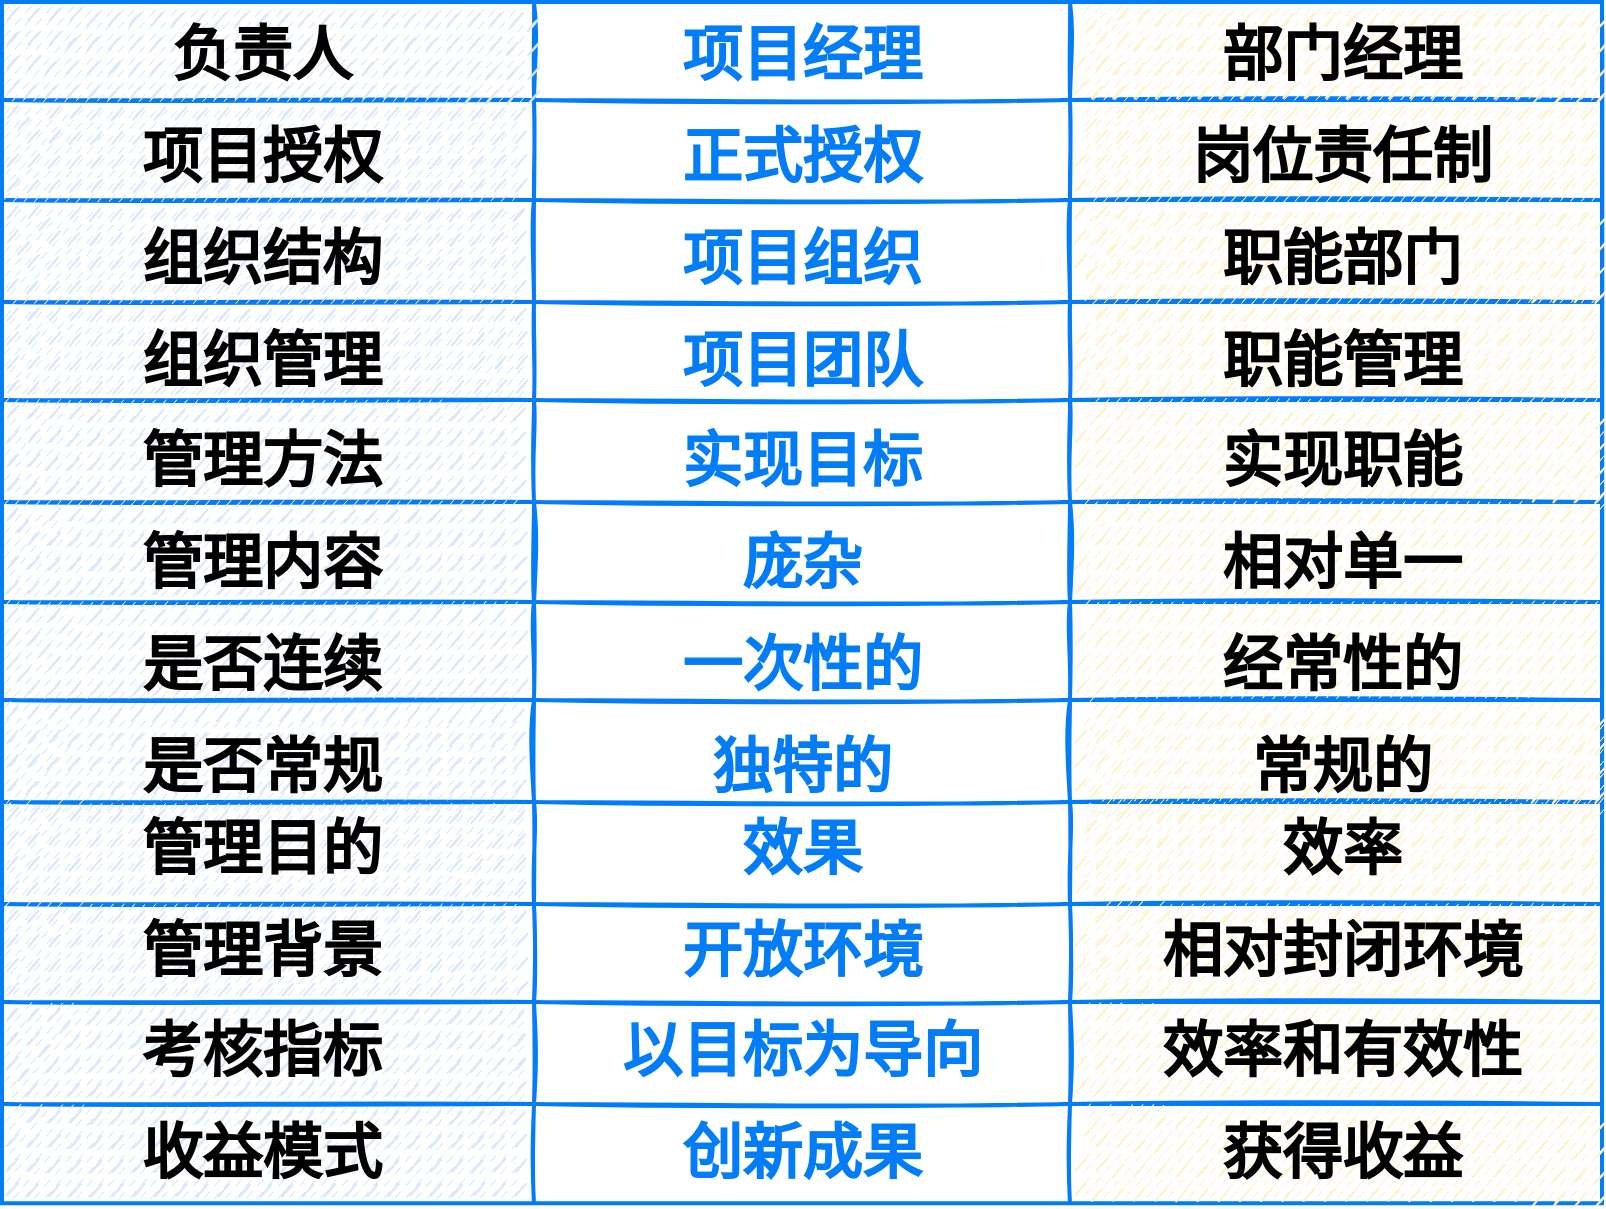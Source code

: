 <mxfile version="16.1.2" type="device"><diagram name="Page-1" id="bd83a815-5ea8-2e97-e5ec-87c9f400f2fa"><mxGraphModel dx="1106" dy="997" grid="1" gridSize="10" guides="1" tooltips="1" connect="1" arrows="1" fold="1" page="1" pageScale="1.5" pageWidth="1600" pageHeight="900" background="none" math="0" shadow="0"><root><mxCell id="0" style=";html=1;"/><mxCell id="1" style=";html=1;" parent="0"/><mxCell id="JSlPbqLcjBljS84TKPxO-15" value="" style="shape=table;html=1;whiteSpace=wrap;startSize=0;container=1;collapsible=0;childLayout=tableLayout;sketch=1;fillColor=none;strokeColor=#027CF7;strokeWidth=2;" parent="1" vertex="1"><mxGeometry x="40" y="40.003" width="800" height="600.625" as="geometry"/></mxCell><mxCell id="JSlPbqLcjBljS84TKPxO-16" value="" style="shape=partialRectangle;html=1;whiteSpace=wrap;collapsible=0;dropTarget=0;pointerEvents=0;fillColor=none;top=0;left=0;bottom=0;right=0;points=[[0,0.5],[1,0.5]];portConstraint=eastwest;sketch=1;strokeColor=#027CF7;strokeWidth=2;" parent="JSlPbqLcjBljS84TKPxO-15" vertex="1"><mxGeometry width="800" height="49" as="geometry"/></mxCell><mxCell id="JSlPbqLcjBljS84TKPxO-17" value="" style="shape=partialRectangle;html=1;whiteSpace=wrap;connectable=0;fillColor=#dae8fc;top=0;left=0;bottom=0;right=0;overflow=hidden;pointerEvents=1;sketch=1;strokeColor=none;strokeWidth=2;fillStyle=dashed;" parent="JSlPbqLcjBljS84TKPxO-16" vertex="1"><mxGeometry width="266" height="49" as="geometry"><mxRectangle width="266" height="49" as="alternateBounds"/></mxGeometry></mxCell><mxCell id="JSlPbqLcjBljS84TKPxO-18" value="" style="shape=partialRectangle;html=1;whiteSpace=wrap;connectable=0;fillColor=none;top=0;left=0;bottom=0;right=0;overflow=hidden;pointerEvents=1;sketch=1;strokeColor=#027CF7;strokeWidth=2;" parent="JSlPbqLcjBljS84TKPxO-16" vertex="1"><mxGeometry x="266" width="268" height="49" as="geometry"><mxRectangle width="268" height="49" as="alternateBounds"/></mxGeometry></mxCell><mxCell id="JSlPbqLcjBljS84TKPxO-19" value="" style="shape=partialRectangle;html=1;whiteSpace=wrap;connectable=0;fillColor=#fff2cc;top=0;left=0;bottom=0;right=0;overflow=hidden;pointerEvents=1;sketch=1;strokeColor=none;strokeWidth=2;fillStyle=dashed;" parent="JSlPbqLcjBljS84TKPxO-16" vertex="1"><mxGeometry x="534" width="266" height="49" as="geometry"><mxRectangle width="266" height="49" as="alternateBounds"/></mxGeometry></mxCell><mxCell id="JSlPbqLcjBljS84TKPxO-20" value="" style="shape=partialRectangle;html=1;whiteSpace=wrap;collapsible=0;dropTarget=0;pointerEvents=0;fillColor=none;top=0;left=0;bottom=0;right=0;points=[[0,0.5],[1,0.5]];portConstraint=eastwest;sketch=1;strokeColor=#6c8ebf;strokeWidth=2;fillStyle=cross-hatch;" parent="JSlPbqLcjBljS84TKPxO-15" vertex="1"><mxGeometry y="49" width="800" height="50" as="geometry"/></mxCell><mxCell id="JSlPbqLcjBljS84TKPxO-21" value="" style="shape=partialRectangle;html=1;whiteSpace=wrap;connectable=0;fillColor=#dae8fc;top=0;left=0;bottom=0;right=0;overflow=hidden;pointerEvents=1;sketch=1;strokeColor=none;strokeWidth=2;fillStyle=dashed;" parent="JSlPbqLcjBljS84TKPxO-20" vertex="1"><mxGeometry width="266" height="50" as="geometry"><mxRectangle width="266" height="50" as="alternateBounds"/></mxGeometry></mxCell><mxCell id="JSlPbqLcjBljS84TKPxO-22" value="" style="shape=partialRectangle;html=1;whiteSpace=wrap;connectable=0;fillColor=none;top=0;left=0;bottom=0;right=0;overflow=hidden;pointerEvents=1;sketch=1;strokeColor=#6c8ebf;strokeWidth=2;fillStyle=cross-hatch;" parent="JSlPbqLcjBljS84TKPxO-20" vertex="1"><mxGeometry x="266" width="268" height="50" as="geometry"><mxRectangle width="268" height="50" as="alternateBounds"/></mxGeometry></mxCell><mxCell id="JSlPbqLcjBljS84TKPxO-23" value="" style="shape=partialRectangle;html=1;whiteSpace=wrap;connectable=0;fillColor=#fff2cc;top=0;left=0;bottom=0;right=0;overflow=hidden;pointerEvents=1;sketch=1;strokeColor=none;strokeWidth=2;fillStyle=dashed;" parent="JSlPbqLcjBljS84TKPxO-20" vertex="1"><mxGeometry x="534" width="266" height="50" as="geometry"><mxRectangle width="266" height="50" as="alternateBounds"/></mxGeometry></mxCell><mxCell id="JSlPbqLcjBljS84TKPxO-24" value="" style="shape=partialRectangle;html=1;whiteSpace=wrap;collapsible=0;dropTarget=0;pointerEvents=0;fillColor=none;top=0;left=0;bottom=0;right=0;points=[[0,0.5],[1,0.5]];portConstraint=eastwest;sketch=1;strokeColor=#027CF7;strokeWidth=2;" parent="JSlPbqLcjBljS84TKPxO-15" vertex="1"><mxGeometry y="99" width="800" height="51" as="geometry"/></mxCell><mxCell id="JSlPbqLcjBljS84TKPxO-25" value="" style="shape=partialRectangle;html=1;whiteSpace=wrap;connectable=0;fillColor=#dae8fc;top=0;left=0;bottom=0;right=0;overflow=hidden;pointerEvents=1;sketch=1;strokeColor=none;strokeWidth=2;fillStyle=dashed;" parent="JSlPbqLcjBljS84TKPxO-24" vertex="1"><mxGeometry width="266" height="51" as="geometry"><mxRectangle width="266" height="51" as="alternateBounds"/></mxGeometry></mxCell><mxCell id="JSlPbqLcjBljS84TKPxO-26" value="" style="shape=partialRectangle;html=1;whiteSpace=wrap;connectable=0;fillColor=none;top=0;left=0;bottom=0;right=0;overflow=hidden;pointerEvents=1;sketch=1;strokeColor=#027CF7;strokeWidth=2;" parent="JSlPbqLcjBljS84TKPxO-24" vertex="1"><mxGeometry x="266" width="268" height="51" as="geometry"><mxRectangle width="268" height="51" as="alternateBounds"/></mxGeometry></mxCell><mxCell id="JSlPbqLcjBljS84TKPxO-27" value="" style="shape=partialRectangle;html=1;whiteSpace=wrap;connectable=0;fillColor=#fff2cc;top=0;left=0;bottom=0;right=0;overflow=hidden;pointerEvents=1;sketch=1;strokeColor=none;strokeWidth=2;fillStyle=dashed;" parent="JSlPbqLcjBljS84TKPxO-24" vertex="1"><mxGeometry x="534" width="266" height="51" as="geometry"><mxRectangle width="266" height="51" as="alternateBounds"/></mxGeometry></mxCell><mxCell id="JSlPbqLcjBljS84TKPxO-28" value="" style="shape=partialRectangle;html=1;whiteSpace=wrap;collapsible=0;dropTarget=0;pointerEvents=0;fillColor=none;top=0;left=0;bottom=0;right=0;points=[[0,0.5],[1,0.5]];portConstraint=eastwest;sketch=1;strokeColor=#6c8ebf;strokeWidth=2;fillStyle=cross-hatch;" parent="JSlPbqLcjBljS84TKPxO-15" vertex="1"><mxGeometry y="150" width="800" height="49" as="geometry"/></mxCell><mxCell id="JSlPbqLcjBljS84TKPxO-29" value="" style="shape=partialRectangle;html=1;whiteSpace=wrap;connectable=0;fillColor=#dae8fc;top=0;left=0;bottom=0;right=0;overflow=hidden;pointerEvents=1;sketch=1;strokeColor=none;strokeWidth=2;fillStyle=dashed;" parent="JSlPbqLcjBljS84TKPxO-28" vertex="1"><mxGeometry width="266" height="49" as="geometry"><mxRectangle width="266" height="49" as="alternateBounds"/></mxGeometry></mxCell><mxCell id="JSlPbqLcjBljS84TKPxO-30" value="" style="shape=partialRectangle;html=1;whiteSpace=wrap;connectable=0;fillColor=none;top=0;left=0;bottom=0;right=0;overflow=hidden;pointerEvents=1;sketch=1;strokeColor=#6c8ebf;strokeWidth=2;fillStyle=cross-hatch;" parent="JSlPbqLcjBljS84TKPxO-28" vertex="1"><mxGeometry x="266" width="268" height="49" as="geometry"><mxRectangle width="268" height="49" as="alternateBounds"/></mxGeometry></mxCell><mxCell id="JSlPbqLcjBljS84TKPxO-31" value="" style="shape=partialRectangle;html=1;whiteSpace=wrap;connectable=0;fillColor=#fff2cc;top=0;left=0;bottom=0;right=0;overflow=hidden;pointerEvents=1;sketch=1;strokeColor=none;strokeWidth=2;fillStyle=dashed;" parent="JSlPbqLcjBljS84TKPxO-28" vertex="1"><mxGeometry x="534" width="266" height="49" as="geometry"><mxRectangle width="266" height="49" as="alternateBounds"/></mxGeometry></mxCell><mxCell id="JSlPbqLcjBljS84TKPxO-32" value="" style="shape=partialRectangle;html=1;whiteSpace=wrap;collapsible=0;dropTarget=0;pointerEvents=0;fillColor=none;top=0;left=0;bottom=0;right=0;points=[[0,0.5],[1,0.5]];portConstraint=eastwest;sketch=1;strokeColor=#027CF7;strokeWidth=2;" parent="JSlPbqLcjBljS84TKPxO-15" vertex="1"><mxGeometry y="199" width="800" height="51" as="geometry"/></mxCell><mxCell id="JSlPbqLcjBljS84TKPxO-33" value="" style="shape=partialRectangle;html=1;whiteSpace=wrap;connectable=0;fillColor=#dae8fc;top=0;left=0;bottom=0;right=0;overflow=hidden;pointerEvents=1;sketch=1;strokeColor=none;strokeWidth=2;fillStyle=dashed;" parent="JSlPbqLcjBljS84TKPxO-32" vertex="1"><mxGeometry width="266" height="51" as="geometry"><mxRectangle width="266" height="51" as="alternateBounds"/></mxGeometry></mxCell><mxCell id="JSlPbqLcjBljS84TKPxO-34" value="" style="shape=partialRectangle;html=1;whiteSpace=wrap;connectable=0;fillColor=none;top=0;left=0;bottom=0;right=0;overflow=hidden;pointerEvents=1;sketch=1;strokeColor=#027CF7;strokeWidth=2;" parent="JSlPbqLcjBljS84TKPxO-32" vertex="1"><mxGeometry x="266" width="268" height="51" as="geometry"><mxRectangle width="268" height="51" as="alternateBounds"/></mxGeometry></mxCell><mxCell id="JSlPbqLcjBljS84TKPxO-35" value="" style="shape=partialRectangle;html=1;whiteSpace=wrap;connectable=0;fillColor=#fff2cc;top=0;left=0;bottom=0;right=0;overflow=hidden;pointerEvents=1;sketch=1;strokeColor=none;strokeWidth=2;fillStyle=dashed;" parent="JSlPbqLcjBljS84TKPxO-32" vertex="1"><mxGeometry x="534" width="266" height="51" as="geometry"><mxRectangle width="266" height="51" as="alternateBounds"/></mxGeometry></mxCell><mxCell id="JSlPbqLcjBljS84TKPxO-36" value="" style="shape=partialRectangle;html=1;whiteSpace=wrap;collapsible=0;dropTarget=0;pointerEvents=0;fillColor=none;top=0;left=0;bottom=0;right=0;points=[[0,0.5],[1,0.5]];portConstraint=eastwest;sketch=1;strokeColor=#6c8ebf;strokeWidth=2;fillStyle=cross-hatch;" parent="JSlPbqLcjBljS84TKPxO-15" vertex="1"><mxGeometry y="250" width="800" height="50" as="geometry"/></mxCell><mxCell id="JSlPbqLcjBljS84TKPxO-37" value="" style="shape=partialRectangle;html=1;whiteSpace=wrap;connectable=0;fillColor=#dae8fc;top=0;left=0;bottom=0;right=0;overflow=hidden;pointerEvents=1;sketch=1;strokeColor=none;strokeWidth=2;fillStyle=dashed;" parent="JSlPbqLcjBljS84TKPxO-36" vertex="1"><mxGeometry width="266" height="50" as="geometry"><mxRectangle width="266" height="50" as="alternateBounds"/></mxGeometry></mxCell><mxCell id="JSlPbqLcjBljS84TKPxO-38" value="" style="shape=partialRectangle;html=1;whiteSpace=wrap;connectable=0;fillColor=none;top=0;left=0;bottom=0;right=0;overflow=hidden;pointerEvents=1;sketch=1;strokeColor=#6c8ebf;strokeWidth=2;fillStyle=cross-hatch;" parent="JSlPbqLcjBljS84TKPxO-36" vertex="1"><mxGeometry x="266" width="268" height="50" as="geometry"><mxRectangle width="268" height="50" as="alternateBounds"/></mxGeometry></mxCell><mxCell id="JSlPbqLcjBljS84TKPxO-39" value="" style="shape=partialRectangle;html=1;whiteSpace=wrap;connectable=0;fillColor=#fff2cc;top=0;left=0;bottom=0;right=0;overflow=hidden;pointerEvents=1;sketch=1;strokeColor=none;strokeWidth=2;fillStyle=dashed;" parent="JSlPbqLcjBljS84TKPxO-36" vertex="1"><mxGeometry x="534" width="266" height="50" as="geometry"><mxRectangle width="266" height="50" as="alternateBounds"/></mxGeometry></mxCell><mxCell id="JSlPbqLcjBljS84TKPxO-41" value="" style="shape=partialRectangle;html=1;whiteSpace=wrap;collapsible=0;dropTarget=0;pointerEvents=0;fillColor=none;top=0;left=0;bottom=0;right=0;points=[[0,0.5],[1,0.5]];portConstraint=eastwest;sketch=1;strokeColor=#027CF7;strokeWidth=2;" parent="JSlPbqLcjBljS84TKPxO-15" vertex="1"><mxGeometry y="300" width="800" height="49" as="geometry"/></mxCell><mxCell id="JSlPbqLcjBljS84TKPxO-42" value="" style="shape=partialRectangle;html=1;whiteSpace=wrap;connectable=0;fillColor=#dae8fc;top=0;left=0;bottom=0;right=0;overflow=hidden;pointerEvents=1;sketch=1;strokeColor=none;strokeWidth=2;fillStyle=dashed;" parent="JSlPbqLcjBljS84TKPxO-41" vertex="1"><mxGeometry width="266" height="49" as="geometry"><mxRectangle width="266" height="49" as="alternateBounds"/></mxGeometry></mxCell><mxCell id="JSlPbqLcjBljS84TKPxO-43" value="" style="shape=partialRectangle;html=1;whiteSpace=wrap;connectable=0;fillColor=none;top=0;left=0;bottom=0;right=0;overflow=hidden;pointerEvents=1;sketch=1;strokeColor=#027CF7;strokeWidth=2;" parent="JSlPbqLcjBljS84TKPxO-41" vertex="1"><mxGeometry x="266" width="268" height="49" as="geometry"><mxRectangle width="268" height="49" as="alternateBounds"/></mxGeometry></mxCell><mxCell id="JSlPbqLcjBljS84TKPxO-44" value="" style="shape=partialRectangle;html=1;whiteSpace=wrap;connectable=0;fillColor=#fff2cc;top=0;left=0;bottom=0;right=0;overflow=hidden;pointerEvents=1;sketch=1;strokeColor=none;strokeWidth=2;fillStyle=dashed;" parent="JSlPbqLcjBljS84TKPxO-41" vertex="1"><mxGeometry x="534" width="266" height="49" as="geometry"><mxRectangle width="266" height="49" as="alternateBounds"/></mxGeometry></mxCell><mxCell id="JSlPbqLcjBljS84TKPxO-45" value="" style="shape=partialRectangle;html=1;whiteSpace=wrap;collapsible=0;dropTarget=0;pointerEvents=0;fillColor=none;top=0;left=0;bottom=0;right=0;points=[[0,0.5],[1,0.5]];portConstraint=eastwest;sketch=1;strokeColor=#6c8ebf;strokeWidth=2;fillStyle=cross-hatch;" parent="JSlPbqLcjBljS84TKPxO-15" vertex="1"><mxGeometry y="349" width="800" height="51" as="geometry"/></mxCell><mxCell id="JSlPbqLcjBljS84TKPxO-46" value="" style="shape=partialRectangle;html=1;whiteSpace=wrap;connectable=0;fillColor=#dae8fc;top=0;left=0;bottom=0;right=0;overflow=hidden;pointerEvents=1;sketch=1;strokeColor=none;strokeWidth=2;fillStyle=dashed;" parent="JSlPbqLcjBljS84TKPxO-45" vertex="1"><mxGeometry width="266" height="51" as="geometry"><mxRectangle width="266" height="51" as="alternateBounds"/></mxGeometry></mxCell><mxCell id="JSlPbqLcjBljS84TKPxO-47" value="" style="shape=partialRectangle;html=1;whiteSpace=wrap;connectable=0;fillColor=none;top=0;left=0;bottom=0;right=0;overflow=hidden;pointerEvents=1;sketch=1;strokeColor=#6c8ebf;strokeWidth=2;fillStyle=cross-hatch;" parent="JSlPbqLcjBljS84TKPxO-45" vertex="1"><mxGeometry x="266" width="268" height="51" as="geometry"><mxRectangle width="268" height="51" as="alternateBounds"/></mxGeometry></mxCell><mxCell id="JSlPbqLcjBljS84TKPxO-48" value="" style="shape=partialRectangle;html=1;whiteSpace=wrap;connectable=0;fillColor=#fff2cc;top=0;left=0;bottom=0;right=0;overflow=hidden;pointerEvents=1;sketch=1;strokeColor=none;strokeWidth=2;fillStyle=dashed;" parent="JSlPbqLcjBljS84TKPxO-45" vertex="1"><mxGeometry x="534" width="266" height="51" as="geometry"><mxRectangle width="266" height="51" as="alternateBounds"/></mxGeometry></mxCell><mxCell id="JSlPbqLcjBljS84TKPxO-49" value="" style="shape=partialRectangle;html=1;whiteSpace=wrap;collapsible=0;dropTarget=0;pointerEvents=0;fillColor=none;top=0;left=0;bottom=0;right=0;points=[[0,0.5],[1,0.5]];portConstraint=eastwest;sketch=1;strokeColor=#027CF7;strokeWidth=2;" parent="JSlPbqLcjBljS84TKPxO-15" vertex="1"><mxGeometry y="400" width="800" height="51" as="geometry"/></mxCell><mxCell id="JSlPbqLcjBljS84TKPxO-50" value="" style="shape=partialRectangle;html=1;whiteSpace=wrap;connectable=0;fillColor=#dae8fc;top=0;left=0;bottom=0;right=0;overflow=hidden;pointerEvents=1;sketch=1;strokeColor=none;strokeWidth=2;fillStyle=dashed;" parent="JSlPbqLcjBljS84TKPxO-49" vertex="1"><mxGeometry width="266" height="51" as="geometry"><mxRectangle width="266" height="51" as="alternateBounds"/></mxGeometry></mxCell><mxCell id="JSlPbqLcjBljS84TKPxO-51" value="" style="shape=partialRectangle;html=1;whiteSpace=wrap;connectable=0;fillColor=none;top=0;left=0;bottom=0;right=0;overflow=hidden;pointerEvents=1;sketch=1;strokeColor=#027CF7;strokeWidth=2;" parent="JSlPbqLcjBljS84TKPxO-49" vertex="1"><mxGeometry x="266" width="268" height="51" as="geometry"><mxRectangle width="268" height="51" as="alternateBounds"/></mxGeometry></mxCell><mxCell id="JSlPbqLcjBljS84TKPxO-52" value="" style="shape=partialRectangle;html=1;whiteSpace=wrap;connectable=0;fillColor=#fff2cc;top=0;left=0;bottom=0;right=0;overflow=hidden;pointerEvents=1;sketch=1;strokeColor=none;strokeWidth=2;fillStyle=dashed;" parent="JSlPbqLcjBljS84TKPxO-49" vertex="1"><mxGeometry x="534" width="266" height="51" as="geometry"><mxRectangle width="266" height="51" as="alternateBounds"/></mxGeometry></mxCell><mxCell id="JSlPbqLcjBljS84TKPxO-3" value="" style="shape=partialRectangle;html=1;whiteSpace=wrap;collapsible=0;dropTarget=0;pointerEvents=0;fillColor=none;top=0;left=0;bottom=0;right=0;points=[[0,0.5],[1,0.5]];portConstraint=eastwest;sketch=1;strokeColor=#d6b656;strokeWidth=2;fillStyle=dashed;" parent="JSlPbqLcjBljS84TKPxO-15" vertex="1"><mxGeometry y="451" width="800" height="49" as="geometry"/></mxCell><mxCell id="JSlPbqLcjBljS84TKPxO-4" value="" style="shape=partialRectangle;html=1;whiteSpace=wrap;connectable=0;fillColor=#dae8fc;top=0;left=0;bottom=0;right=0;overflow=hidden;pointerEvents=1;sketch=1;strokeColor=none;strokeWidth=2;fillStyle=dashed;" parent="JSlPbqLcjBljS84TKPxO-3" vertex="1"><mxGeometry width="266" height="49" as="geometry"><mxRectangle width="266" height="49" as="alternateBounds"/></mxGeometry></mxCell><mxCell id="JSlPbqLcjBljS84TKPxO-5" value="" style="shape=partialRectangle;html=1;whiteSpace=wrap;connectable=0;fillColor=none;top=0;left=0;bottom=0;right=0;overflow=hidden;pointerEvents=1;sketch=1;strokeColor=#d6b656;strokeWidth=2;fillStyle=dashed;" parent="JSlPbqLcjBljS84TKPxO-3" vertex="1"><mxGeometry x="266" width="268" height="49" as="geometry"><mxRectangle width="268" height="49" as="alternateBounds"/></mxGeometry></mxCell><mxCell id="JSlPbqLcjBljS84TKPxO-6" value="" style="shape=partialRectangle;html=1;whiteSpace=wrap;connectable=0;fillColor=#fff2cc;top=0;left=0;bottom=0;right=0;overflow=hidden;pointerEvents=1;sketch=1;strokeColor=none;strokeWidth=2;fillStyle=dashed;" parent="JSlPbqLcjBljS84TKPxO-3" vertex="1"><mxGeometry x="534" width="266" height="49" as="geometry"><mxRectangle width="266" height="49" as="alternateBounds"/></mxGeometry></mxCell><mxCell id="JSlPbqLcjBljS84TKPxO-7" value="" style="shape=partialRectangle;html=1;whiteSpace=wrap;collapsible=0;dropTarget=0;pointerEvents=0;fillColor=none;top=0;left=0;bottom=0;right=0;points=[[0,0.5],[1,0.5]];portConstraint=eastwest;sketch=1;strokeColor=#027CF7;strokeWidth=2;" parent="JSlPbqLcjBljS84TKPxO-15" vertex="1"><mxGeometry y="500" width="800" height="51" as="geometry"/></mxCell><mxCell id="JSlPbqLcjBljS84TKPxO-8" value="" style="shape=partialRectangle;html=1;whiteSpace=wrap;connectable=0;fillColor=#dae8fc;top=0;left=0;bottom=0;right=0;overflow=hidden;pointerEvents=1;sketch=1;strokeColor=none;strokeWidth=2;fillStyle=dashed;" parent="JSlPbqLcjBljS84TKPxO-7" vertex="1"><mxGeometry width="266" height="51" as="geometry"><mxRectangle width="266" height="51" as="alternateBounds"/></mxGeometry></mxCell><mxCell id="JSlPbqLcjBljS84TKPxO-9" value="" style="shape=partialRectangle;html=1;whiteSpace=wrap;connectable=0;fillColor=none;top=0;left=0;bottom=0;right=0;overflow=hidden;pointerEvents=1;sketch=1;strokeColor=#027CF7;strokeWidth=2;" parent="JSlPbqLcjBljS84TKPxO-7" vertex="1"><mxGeometry x="266" width="268" height="51" as="geometry"><mxRectangle width="268" height="51" as="alternateBounds"/></mxGeometry></mxCell><mxCell id="JSlPbqLcjBljS84TKPxO-10" value="" style="shape=partialRectangle;html=1;whiteSpace=wrap;connectable=0;fillColor=#fff2cc;top=0;left=0;bottom=0;right=0;overflow=hidden;pointerEvents=1;sketch=1;strokeColor=none;strokeWidth=2;fillStyle=dashed;" parent="JSlPbqLcjBljS84TKPxO-7" vertex="1"><mxGeometry x="534" width="266" height="51" as="geometry"><mxRectangle width="266" height="51" as="alternateBounds"/></mxGeometry></mxCell><mxCell id="JSlPbqLcjBljS84TKPxO-11" value="" style="shape=partialRectangle;html=1;whiteSpace=wrap;collapsible=0;dropTarget=0;pointerEvents=0;fillColor=none;top=0;left=0;bottom=0;right=0;points=[[0,0.5],[1,0.5]];portConstraint=eastwest;sketch=1;strokeColor=#6c8ebf;strokeWidth=2;fillStyle=cross-hatch;" parent="JSlPbqLcjBljS84TKPxO-15" vertex="1"><mxGeometry y="551" width="800" height="50" as="geometry"/></mxCell><mxCell id="JSlPbqLcjBljS84TKPxO-12" value="" style="shape=partialRectangle;html=1;whiteSpace=wrap;connectable=0;fillColor=#dae8fc;top=0;left=0;bottom=0;right=0;overflow=hidden;pointerEvents=1;sketch=1;strokeColor=none;strokeWidth=2;fillStyle=dashed;" parent="JSlPbqLcjBljS84TKPxO-11" vertex="1"><mxGeometry width="266" height="50" as="geometry"><mxRectangle width="266" height="50" as="alternateBounds"/></mxGeometry></mxCell><mxCell id="JSlPbqLcjBljS84TKPxO-13" value="" style="shape=partialRectangle;html=1;whiteSpace=wrap;connectable=0;fillColor=none;top=0;left=0;bottom=0;right=0;overflow=hidden;pointerEvents=1;sketch=1;strokeColor=#6c8ebf;strokeWidth=2;fillStyle=cross-hatch;" parent="JSlPbqLcjBljS84TKPxO-11" vertex="1"><mxGeometry x="266" width="268" height="50" as="geometry"><mxRectangle width="268" height="50" as="alternateBounds"/></mxGeometry></mxCell><mxCell id="JSlPbqLcjBljS84TKPxO-14" value="" style="shape=partialRectangle;html=1;whiteSpace=wrap;connectable=0;fillColor=#fff2cc;top=0;left=0;bottom=0;right=0;overflow=hidden;pointerEvents=1;sketch=1;strokeColor=none;strokeWidth=2;fillStyle=dashed;" parent="JSlPbqLcjBljS84TKPxO-11" vertex="1"><mxGeometry x="534" width="266" height="50" as="geometry"><mxRectangle width="266" height="50" as="alternateBounds"/></mxGeometry></mxCell><mxCell id="JSlPbqLcjBljS84TKPxO-53" value="" style="group;fontFamily=FZJingLeiS-R-GB;fontSize=30;" parent="1" vertex="1" connectable="0"><mxGeometry x="40" y="40.63" width="800" height="600" as="geometry"/></mxCell><mxCell id="JSlPbqLcjBljS84TKPxO-54" value="" style="group" parent="JSlPbqLcjBljS84TKPxO-53" vertex="1" connectable="0"><mxGeometry width="800" height="203.39" as="geometry"/></mxCell><mxCell id="JSlPbqLcjBljS84TKPxO-55" value="" style="group" parent="JSlPbqLcjBljS84TKPxO-54" vertex="1" connectable="0"><mxGeometry y="101.695" width="800" height="101.695" as="geometry"/></mxCell><mxCell id="JSlPbqLcjBljS84TKPxO-56" value="" style="group" parent="JSlPbqLcjBljS84TKPxO-55" vertex="1" connectable="0"><mxGeometry width="800" height="50.847" as="geometry"/></mxCell><mxCell id="JSlPbqLcjBljS84TKPxO-57" value="&lt;b style=&quot;font-size: 30px;&quot;&gt;&lt;font face=&quot;FZJingLeiS-R-GB&quot;&gt;组织结构&lt;/font&gt;&lt;/b&gt;" style="text;html=1;strokeColor=none;fillColor=#dae8fc;align=center;verticalAlign=middle;whiteSpace=wrap;rounded=0;sketch=1;fillStyle=dashed;" parent="JSlPbqLcjBljS84TKPxO-56" vertex="1"><mxGeometry width="260" height="50.847" as="geometry"/></mxCell><mxCell id="JSlPbqLcjBljS84TKPxO-58" value="&lt;b style=&quot;color: rgb(2 , 124 , 247) ; font-size: 30px&quot;&gt;&lt;font face=&quot;FZJingLeiS-R-GB&quot;&gt;项目组织&lt;/font&gt;&lt;/b&gt;" style="text;html=1;strokeColor=none;fillColor=none;align=center;verticalAlign=middle;whiteSpace=wrap;rounded=0;sketch=1;fillStyle=cross-hatch;" parent="JSlPbqLcjBljS84TKPxO-56" vertex="1"><mxGeometry x="270" width="260" height="50.847" as="geometry"/></mxCell><mxCell id="JSlPbqLcjBljS84TKPxO-59" value="&lt;b style=&quot;font-size: 30px&quot;&gt;&lt;font face=&quot;FZJingLeiS-R-GB&quot;&gt;职能部门&lt;/font&gt;&lt;/b&gt;" style="text;html=1;strokeColor=none;fillColor=#fff2cc;align=center;verticalAlign=middle;whiteSpace=wrap;rounded=0;sketch=1;fillStyle=dashed;" parent="JSlPbqLcjBljS84TKPxO-56" vertex="1"><mxGeometry x="540" width="260" height="50.847" as="geometry"/></mxCell><mxCell id="JSlPbqLcjBljS84TKPxO-60" value="" style="group" parent="JSlPbqLcjBljS84TKPxO-55" vertex="1" connectable="0"><mxGeometry y="50.847" width="800" height="50.847" as="geometry"/></mxCell><mxCell id="JSlPbqLcjBljS84TKPxO-61" value="&lt;b style=&quot;font-size: 30px;&quot;&gt;&lt;font face=&quot;FZJingLeiS-R-GB&quot;&gt;组织管理&lt;/font&gt;&lt;/b&gt;" style="text;html=1;strokeColor=none;fillColor=#dae8fc;align=center;verticalAlign=middle;whiteSpace=wrap;rounded=0;sketch=1;fillStyle=dashed;" parent="JSlPbqLcjBljS84TKPxO-60" vertex="1"><mxGeometry width="260" height="50.847" as="geometry"/></mxCell><mxCell id="JSlPbqLcjBljS84TKPxO-62" value="&lt;b style=&quot;color: rgb(2 , 124 , 247) ; font-size: 30px&quot;&gt;&lt;font face=&quot;FZJingLeiS-R-GB&quot;&gt;项目团队&lt;/font&gt;&lt;/b&gt;" style="text;html=1;strokeColor=none;fillColor=none;align=center;verticalAlign=middle;whiteSpace=wrap;rounded=0;sketch=1;fillStyle=cross-hatch;" parent="JSlPbqLcjBljS84TKPxO-60" vertex="1"><mxGeometry x="270" width="260" height="50.847" as="geometry"/></mxCell><mxCell id="JSlPbqLcjBljS84TKPxO-63" value="&lt;b style=&quot;font-size: 30px&quot;&gt;&lt;font face=&quot;FZJingLeiS-R-GB&quot;&gt;职能管理&lt;/font&gt;&lt;/b&gt;" style="text;html=1;strokeColor=none;fillColor=#fff2cc;align=center;verticalAlign=middle;whiteSpace=wrap;rounded=0;sketch=1;fillStyle=dashed;" parent="JSlPbqLcjBljS84TKPxO-60" vertex="1"><mxGeometry x="540" width="260" height="50.847" as="geometry"/></mxCell><mxCell id="JSlPbqLcjBljS84TKPxO-64" value="" style="group" parent="JSlPbqLcjBljS84TKPxO-54" vertex="1" connectable="0"><mxGeometry width="800" height="101.695" as="geometry"/></mxCell><mxCell id="JSlPbqLcjBljS84TKPxO-65" value="" style="group;fillColor=none;strokeColor=none;sketch=1;fillStyle=dashed;" parent="JSlPbqLcjBljS84TKPxO-64" vertex="1" connectable="0"><mxGeometry width="800" height="50.847" as="geometry"/></mxCell><mxCell id="JSlPbqLcjBljS84TKPxO-66" value="&lt;font face=&quot;FZJingLeiS-R-GB&quot; style=&quot;font-size: 30px&quot;&gt;&lt;b&gt;负责人&lt;/b&gt;&lt;/font&gt;" style="text;html=1;strokeColor=none;fillColor=#dae8fc;align=center;verticalAlign=middle;whiteSpace=wrap;rounded=0;sketch=1;fillStyle=dashed;" parent="JSlPbqLcjBljS84TKPxO-65" vertex="1"><mxGeometry width="260" height="50.847" as="geometry"/></mxCell><mxCell id="JSlPbqLcjBljS84TKPxO-67" value="&lt;b style=&quot;color: rgb(2 , 124 , 247) ; font-size: 30px&quot;&gt;&lt;font face=&quot;FZJingLeiS-R-GB&quot;&gt;项目经理&lt;/font&gt;&lt;/b&gt;" style="text;html=1;strokeColor=none;fillColor=none;align=center;verticalAlign=middle;whiteSpace=wrap;rounded=0;sketch=1;fillStyle=dashed;" parent="JSlPbqLcjBljS84TKPxO-65" vertex="1"><mxGeometry x="270" width="260" height="50.847" as="geometry"/></mxCell><mxCell id="JSlPbqLcjBljS84TKPxO-68" value="&lt;b style=&quot;font-size: 30px&quot;&gt;&lt;font face=&quot;FZJingLeiS-R-GB&quot;&gt;部门经理&lt;/font&gt;&lt;/b&gt;" style="text;html=1;strokeColor=none;fillColor=#fff2cc;align=center;verticalAlign=middle;whiteSpace=wrap;rounded=0;sketch=1;fillStyle=dashed;" parent="JSlPbqLcjBljS84TKPxO-65" vertex="1"><mxGeometry x="540" width="260" height="50.847" as="geometry"/></mxCell><mxCell id="JSlPbqLcjBljS84TKPxO-69" value="" style="group" parent="JSlPbqLcjBljS84TKPxO-64" vertex="1" connectable="0"><mxGeometry y="50.847" width="800" height="50.847" as="geometry"/></mxCell><mxCell id="JSlPbqLcjBljS84TKPxO-70" value="&lt;b style=&quot;font-size: 30px;&quot;&gt;&lt;font face=&quot;FZJingLeiS-R-GB&quot;&gt;项目授权&lt;/font&gt;&lt;/b&gt;" style="text;html=1;strokeColor=none;fillColor=#dae8fc;align=center;verticalAlign=middle;whiteSpace=wrap;rounded=0;sketch=1;fillStyle=dashed;" parent="JSlPbqLcjBljS84TKPxO-69" vertex="1"><mxGeometry width="260" height="50.847" as="geometry"/></mxCell><mxCell id="JSlPbqLcjBljS84TKPxO-71" value="&lt;b style=&quot;color: rgb(2 , 124 , 247) ; font-size: 30px&quot;&gt;&lt;font face=&quot;FZJingLeiS-R-GB&quot;&gt;正式授权&lt;/font&gt;&lt;/b&gt;" style="text;html=1;strokeColor=none;fillColor=none;align=center;verticalAlign=middle;whiteSpace=wrap;rounded=0;sketch=1;fillStyle=cross-hatch;" parent="JSlPbqLcjBljS84TKPxO-69" vertex="1"><mxGeometry x="270" width="260" height="50.847" as="geometry"/></mxCell><mxCell id="JSlPbqLcjBljS84TKPxO-72" value="&lt;b style=&quot;font-size: 30px&quot;&gt;&lt;font face=&quot;FZJingLeiS-R-GB&quot;&gt;岗位责任制&lt;/font&gt;&lt;/b&gt;" style="text;html=1;strokeColor=none;fillColor=#fff2cc;align=center;verticalAlign=middle;whiteSpace=wrap;rounded=0;sketch=1;fillStyle=dashed;" parent="JSlPbqLcjBljS84TKPxO-69" vertex="1"><mxGeometry x="540" width="260" height="50.847" as="geometry"/></mxCell><mxCell id="JSlPbqLcjBljS84TKPxO-73" value="" style="group" parent="JSlPbqLcjBljS84TKPxO-53" vertex="1" connectable="0"><mxGeometry y="203.39" width="800" height="203.39" as="geometry"/></mxCell><mxCell id="JSlPbqLcjBljS84TKPxO-74" value="" style="group" parent="JSlPbqLcjBljS84TKPxO-73" vertex="1" connectable="0"><mxGeometry y="101.695" width="800" height="101.695" as="geometry"/></mxCell><mxCell id="JSlPbqLcjBljS84TKPxO-75" value="" style="group" parent="JSlPbqLcjBljS84TKPxO-74" vertex="1" connectable="0"><mxGeometry width="800" height="50.847" as="geometry"/></mxCell><mxCell id="JSlPbqLcjBljS84TKPxO-76" value="&lt;b style=&quot;font-size: 30px;&quot;&gt;&lt;font face=&quot;FZJingLeiS-R-GB&quot;&gt;是否连续&lt;/font&gt;&lt;/b&gt;" style="text;html=1;strokeColor=none;fillColor=#dae8fc;align=center;verticalAlign=middle;whiteSpace=wrap;rounded=0;sketch=1;fillStyle=dashed;" parent="JSlPbqLcjBljS84TKPxO-75" vertex="1"><mxGeometry width="260" height="50.847" as="geometry"/></mxCell><mxCell id="JSlPbqLcjBljS84TKPxO-77" value="&lt;b style=&quot;color: rgb(2 , 124 , 247) ; font-size: 30px&quot;&gt;&lt;font face=&quot;FZJingLeiS-R-GB&quot;&gt;一次性的&lt;/font&gt;&lt;/b&gt;" style="text;html=1;strokeColor=none;fillColor=none;align=center;verticalAlign=middle;whiteSpace=wrap;rounded=0;sketch=1;fillStyle=cross-hatch;" parent="JSlPbqLcjBljS84TKPxO-75" vertex="1"><mxGeometry x="270" width="260" height="50.847" as="geometry"/></mxCell><mxCell id="JSlPbqLcjBljS84TKPxO-78" value="&lt;b style=&quot;font-size: 30px&quot;&gt;&lt;font face=&quot;FZJingLeiS-R-GB&quot;&gt;经常性的&lt;/font&gt;&lt;/b&gt;" style="text;html=1;strokeColor=none;fillColor=#fff2cc;align=center;verticalAlign=middle;whiteSpace=wrap;rounded=0;sketch=1;fillStyle=dashed;" parent="JSlPbqLcjBljS84TKPxO-75" vertex="1"><mxGeometry x="540" width="260" height="50.847" as="geometry"/></mxCell><mxCell id="JSlPbqLcjBljS84TKPxO-79" value="" style="group" parent="JSlPbqLcjBljS84TKPxO-74" vertex="1" connectable="0"><mxGeometry y="50.847" width="800" height="50.847" as="geometry"/></mxCell><mxCell id="JSlPbqLcjBljS84TKPxO-80" value="&lt;b style=&quot;font-size: 30px;&quot;&gt;&lt;font face=&quot;FZJingLeiS-R-GB&quot;&gt;是否常规&lt;/font&gt;&lt;/b&gt;" style="text;html=1;strokeColor=none;fillColor=#dae8fc;align=center;verticalAlign=middle;whiteSpace=wrap;rounded=0;sketch=1;fillStyle=dashed;" parent="JSlPbqLcjBljS84TKPxO-79" vertex="1"><mxGeometry width="260" height="50.847" as="geometry"/></mxCell><mxCell id="JSlPbqLcjBljS84TKPxO-81" value="&lt;font color=&quot;#027cf7&quot; face=&quot;FZJingLeiS-R-GB&quot;&gt;&lt;span style=&quot;font-size: 30px&quot;&gt;&lt;b&gt;独特的&lt;/b&gt;&lt;/span&gt;&lt;/font&gt;" style="text;html=1;strokeColor=none;fillColor=none;align=center;verticalAlign=middle;whiteSpace=wrap;rounded=0;sketch=1;fillStyle=cross-hatch;" parent="JSlPbqLcjBljS84TKPxO-79" vertex="1"><mxGeometry x="270" width="260" height="50.847" as="geometry"/></mxCell><mxCell id="JSlPbqLcjBljS84TKPxO-82" value="&lt;b style=&quot;font-size: 30px&quot;&gt;&lt;font face=&quot;FZJingLeiS-R-GB&quot;&gt;常规的&lt;/font&gt;&lt;/b&gt;" style="text;html=1;strokeColor=none;fillColor=#fff2cc;align=center;verticalAlign=middle;whiteSpace=wrap;rounded=0;sketch=1;fillStyle=dashed;" parent="JSlPbqLcjBljS84TKPxO-79" vertex="1"><mxGeometry x="540" width="260" height="50.847" as="geometry"/></mxCell><mxCell id="JSlPbqLcjBljS84TKPxO-83" value="" style="group" parent="JSlPbqLcjBljS84TKPxO-73" vertex="1" connectable="0"><mxGeometry width="800" height="101.695" as="geometry"/></mxCell><mxCell id="JSlPbqLcjBljS84TKPxO-84" value="" style="group" parent="JSlPbqLcjBljS84TKPxO-83" vertex="1" connectable="0"><mxGeometry width="800" height="50.847" as="geometry"/></mxCell><mxCell id="JSlPbqLcjBljS84TKPxO-85" value="&lt;b style=&quot;font-size: 30px;&quot;&gt;&lt;font face=&quot;FZJingLeiS-R-GB&quot;&gt;管理方法&lt;/font&gt;&lt;/b&gt;" style="text;html=1;strokeColor=none;fillColor=#dae8fc;align=center;verticalAlign=middle;whiteSpace=wrap;rounded=0;sketch=1;fillStyle=dashed;" parent="JSlPbqLcjBljS84TKPxO-84" vertex="1"><mxGeometry width="260" height="50.847" as="geometry"/></mxCell><mxCell id="JSlPbqLcjBljS84TKPxO-86" value="&lt;b style=&quot;color: rgb(2 , 124 , 247) ; font-size: 30px&quot;&gt;&lt;font face=&quot;FZJingLeiS-R-GB&quot;&gt;实现目标&lt;/font&gt;&lt;/b&gt;" style="text;html=1;strokeColor=none;fillColor=none;align=center;verticalAlign=middle;whiteSpace=wrap;rounded=0;sketch=1;fillStyle=cross-hatch;" parent="JSlPbqLcjBljS84TKPxO-84" vertex="1"><mxGeometry x="270" width="260" height="50.847" as="geometry"/></mxCell><mxCell id="JSlPbqLcjBljS84TKPxO-87" value="&lt;b style=&quot;font-size: 30px&quot;&gt;&lt;font face=&quot;FZJingLeiS-R-GB&quot;&gt;实现职能&lt;/font&gt;&lt;/b&gt;" style="text;html=1;strokeColor=none;fillColor=#fff2cc;align=center;verticalAlign=middle;whiteSpace=wrap;rounded=0;sketch=1;fillStyle=dashed;" parent="JSlPbqLcjBljS84TKPxO-84" vertex="1"><mxGeometry x="540" width="260" height="50.847" as="geometry"/></mxCell><mxCell id="JSlPbqLcjBljS84TKPxO-88" value="" style="group" parent="JSlPbqLcjBljS84TKPxO-83" vertex="1" connectable="0"><mxGeometry y="50.847" width="800" height="50.847" as="geometry"/></mxCell><mxCell id="JSlPbqLcjBljS84TKPxO-89" value="&lt;b style=&quot;font-size: 30px;&quot;&gt;&lt;font face=&quot;FZJingLeiS-R-GB&quot;&gt;管理内容&lt;/font&gt;&lt;/b&gt;" style="text;html=1;strokeColor=none;fillColor=#dae8fc;align=center;verticalAlign=middle;whiteSpace=wrap;rounded=0;sketch=1;fillStyle=dashed;" parent="JSlPbqLcjBljS84TKPxO-88" vertex="1"><mxGeometry width="260" height="50.847" as="geometry"/></mxCell><mxCell id="JSlPbqLcjBljS84TKPxO-90" value="&lt;b style=&quot;color: rgb(2 , 124 , 247) ; font-size: 30px&quot;&gt;&lt;font face=&quot;FZJingLeiS-R-GB&quot;&gt;庞杂&lt;/font&gt;&lt;/b&gt;" style="text;html=1;strokeColor=none;fillColor=none;align=center;verticalAlign=middle;whiteSpace=wrap;rounded=0;sketch=1;fillStyle=cross-hatch;" parent="JSlPbqLcjBljS84TKPxO-88" vertex="1"><mxGeometry x="270" width="260" height="50.847" as="geometry"/></mxCell><mxCell id="JSlPbqLcjBljS84TKPxO-91" value="&lt;b style=&quot;font-size: 30px&quot;&gt;&lt;font face=&quot;FZJingLeiS-R-GB&quot;&gt;相对单一&lt;/font&gt;&lt;/b&gt;" style="text;html=1;strokeColor=none;fillColor=#fff2cc;align=center;verticalAlign=middle;whiteSpace=wrap;rounded=0;sketch=1;fillStyle=dashed;" parent="JSlPbqLcjBljS84TKPxO-88" vertex="1"><mxGeometry x="540" width="260" height="50.847" as="geometry"/></mxCell><mxCell id="JSlPbqLcjBljS84TKPxO-92" value="" style="group" parent="JSlPbqLcjBljS84TKPxO-53" vertex="1" connectable="0"><mxGeometry y="396.61" width="800" height="203.39" as="geometry"/></mxCell><mxCell id="JSlPbqLcjBljS84TKPxO-93" value="" style="group" parent="JSlPbqLcjBljS84TKPxO-92" vertex="1" connectable="0"><mxGeometry y="101.695" width="800" height="101.695" as="geometry"/></mxCell><mxCell id="JSlPbqLcjBljS84TKPxO-94" value="" style="group" parent="JSlPbqLcjBljS84TKPxO-93" vertex="1" connectable="0"><mxGeometry width="800" height="50.847" as="geometry"/></mxCell><mxCell id="JSlPbqLcjBljS84TKPxO-95" value="&lt;b style=&quot;font-size: 30px;&quot;&gt;&lt;font face=&quot;FZJingLeiS-R-GB&quot;&gt;考核指标&lt;/font&gt;&lt;/b&gt;" style="text;html=1;strokeColor=none;fillColor=#dae8fc;align=center;verticalAlign=middle;whiteSpace=wrap;rounded=0;sketch=1;fillStyle=dashed;" parent="JSlPbqLcjBljS84TKPxO-94" vertex="1"><mxGeometry width="260" height="50.847" as="geometry"/></mxCell><mxCell id="JSlPbqLcjBljS84TKPxO-96" value="&lt;b style=&quot;color: rgb(2 , 124 , 247) ; font-size: 30px&quot;&gt;&lt;font face=&quot;FZJingLeiS-R-GB&quot;&gt;以目标为导向&lt;/font&gt;&lt;/b&gt;" style="text;html=1;strokeColor=none;fillColor=none;align=center;verticalAlign=middle;whiteSpace=wrap;rounded=0;sketch=1;fillStyle=cross-hatch;" parent="JSlPbqLcjBljS84TKPxO-94" vertex="1"><mxGeometry x="270" width="260" height="50.847" as="geometry"/></mxCell><mxCell id="JSlPbqLcjBljS84TKPxO-97" value="&lt;b style=&quot;font-size: 30px&quot;&gt;&lt;font face=&quot;FZJingLeiS-R-GB&quot;&gt;效率和有效性&lt;/font&gt;&lt;/b&gt;" style="text;html=1;strokeColor=none;fillColor=#fff2cc;align=center;verticalAlign=middle;whiteSpace=wrap;rounded=0;sketch=1;fillStyle=dashed;" parent="JSlPbqLcjBljS84TKPxO-94" vertex="1"><mxGeometry x="540" width="260" height="50.847" as="geometry"/></mxCell><mxCell id="JSlPbqLcjBljS84TKPxO-98" value="" style="group" parent="JSlPbqLcjBljS84TKPxO-93" vertex="1" connectable="0"><mxGeometry y="50.847" width="800" height="50.847" as="geometry"/></mxCell><mxCell id="JSlPbqLcjBljS84TKPxO-99" value="&lt;b style=&quot;font-family: &amp;#34;helvetica&amp;#34; ; font-style: normal ; letter-spacing: normal ; text-align: center ; text-indent: 0px ; text-transform: none ; word-spacing: 0px ; font-size: 30px&quot;&gt;&lt;font face=&quot;FZJingLeiS-R-GB&quot;&gt;收益模式&lt;/font&gt;&lt;/b&gt;" style="text;html=1;strokeColor=none;fillColor=#dae8fc;align=center;verticalAlign=middle;whiteSpace=wrap;rounded=0;sketch=1;fillStyle=dashed;" parent="JSlPbqLcjBljS84TKPxO-98" vertex="1"><mxGeometry width="260" height="50.847" as="geometry"/></mxCell><mxCell id="JSlPbqLcjBljS84TKPxO-100" value="&lt;b style=&quot;color: rgb(2 , 124 , 247) ; font-size: 30px&quot;&gt;&lt;font face=&quot;FZJingLeiS-R-GB&quot;&gt;创新成果&lt;/font&gt;&lt;/b&gt;" style="text;html=1;strokeColor=none;fillColor=none;align=center;verticalAlign=middle;whiteSpace=wrap;rounded=0;sketch=1;fillStyle=cross-hatch;" parent="JSlPbqLcjBljS84TKPxO-98" vertex="1"><mxGeometry x="270" width="260" height="50.847" as="geometry"/></mxCell><mxCell id="JSlPbqLcjBljS84TKPxO-101" value="&lt;font face=&quot;FZJingLeiS-R-GB&quot;&gt;&lt;span style=&quot;font-size: 30px&quot;&gt;&lt;b&gt;获得收益&lt;/b&gt;&lt;/span&gt;&lt;/font&gt;" style="text;html=1;strokeColor=none;fillColor=#fff2cc;align=center;verticalAlign=middle;whiteSpace=wrap;rounded=0;sketch=1;fillStyle=dashed;" parent="JSlPbqLcjBljS84TKPxO-98" vertex="1"><mxGeometry x="540" width="260" height="50.847" as="geometry"/></mxCell><mxCell id="JSlPbqLcjBljS84TKPxO-102" value="" style="group" parent="JSlPbqLcjBljS84TKPxO-92" vertex="1" connectable="0"><mxGeometry width="800" height="101.695" as="geometry"/></mxCell><mxCell id="JSlPbqLcjBljS84TKPxO-103" value="" style="group" parent="JSlPbqLcjBljS84TKPxO-102" vertex="1" connectable="0"><mxGeometry width="800" height="50.847" as="geometry"/></mxCell><mxCell id="JSlPbqLcjBljS84TKPxO-104" value="&lt;b style=&quot;font-size: 30px;&quot;&gt;&lt;font face=&quot;FZJingLeiS-R-GB&quot;&gt;管理目的&lt;/font&gt;&lt;/b&gt;" style="text;html=1;strokeColor=none;fillColor=#dae8fc;align=center;verticalAlign=middle;whiteSpace=wrap;rounded=0;sketch=1;fillStyle=dashed;" parent="JSlPbqLcjBljS84TKPxO-103" vertex="1"><mxGeometry width="260" height="50.847" as="geometry"/></mxCell><mxCell id="JSlPbqLcjBljS84TKPxO-105" value="&lt;b style=&quot;color: rgb(2 , 124 , 247) ; font-size: 30px&quot;&gt;&lt;font face=&quot;FZJingLeiS-R-GB&quot;&gt;效果&lt;/font&gt;&lt;/b&gt;" style="text;html=1;strokeColor=none;fillColor=none;align=center;verticalAlign=middle;whiteSpace=wrap;rounded=0;sketch=1;fillStyle=cross-hatch;" parent="JSlPbqLcjBljS84TKPxO-103" vertex="1"><mxGeometry x="270" width="260" height="50.847" as="geometry"/></mxCell><mxCell id="JSlPbqLcjBljS84TKPxO-106" value="&lt;b style=&quot;font-size: 30px&quot;&gt;&lt;font face=&quot;FZJingLeiS-R-GB&quot;&gt;效率&lt;/font&gt;&lt;/b&gt;" style="text;html=1;strokeColor=none;fillColor=#fff2cc;align=center;verticalAlign=middle;whiteSpace=wrap;rounded=0;sketch=1;fillStyle=dashed;" parent="JSlPbqLcjBljS84TKPxO-103" vertex="1"><mxGeometry x="540" width="260" height="50.847" as="geometry"/></mxCell><mxCell id="JSlPbqLcjBljS84TKPxO-107" value="" style="group" parent="JSlPbqLcjBljS84TKPxO-102" vertex="1" connectable="0"><mxGeometry y="50.847" width="800" height="50.847" as="geometry"/></mxCell><mxCell id="JSlPbqLcjBljS84TKPxO-108" value="&lt;b style=&quot;font-size: 30px;&quot;&gt;&lt;font face=&quot;FZJingLeiS-R-GB&quot;&gt;管理背景&lt;/font&gt;&lt;/b&gt;" style="text;html=1;strokeColor=none;fillColor=#dae8fc;align=center;verticalAlign=middle;whiteSpace=wrap;rounded=0;sketch=1;fillStyle=dashed;" parent="JSlPbqLcjBljS84TKPxO-107" vertex="1"><mxGeometry width="260" height="50.847" as="geometry"/></mxCell><mxCell id="JSlPbqLcjBljS84TKPxO-109" value="&lt;b style=&quot;color: rgb(2 , 124 , 247) ; font-size: 30px&quot;&gt;&lt;font face=&quot;FZJingLeiS-R-GB&quot;&gt;开放环境&lt;/font&gt;&lt;/b&gt;" style="text;html=1;strokeColor=none;fillColor=none;align=center;verticalAlign=middle;whiteSpace=wrap;rounded=0;sketch=1;fillStyle=cross-hatch;" parent="JSlPbqLcjBljS84TKPxO-107" vertex="1"><mxGeometry x="270" width="260" height="50.847" as="geometry"/></mxCell><mxCell id="JSlPbqLcjBljS84TKPxO-110" value="&lt;b style=&quot;font-size: 30px&quot;&gt;&lt;font face=&quot;FZJingLeiS-R-GB&quot;&gt;相对封闭环境&lt;/font&gt;&lt;/b&gt;" style="text;html=1;strokeColor=none;fillColor=#fff2cc;align=center;verticalAlign=middle;whiteSpace=wrap;rounded=0;sketch=1;fillStyle=dashed;" parent="JSlPbqLcjBljS84TKPxO-107" vertex="1"><mxGeometry x="540" width="260" height="50.847" as="geometry"/></mxCell></root></mxGraphModel></diagram></mxfile>